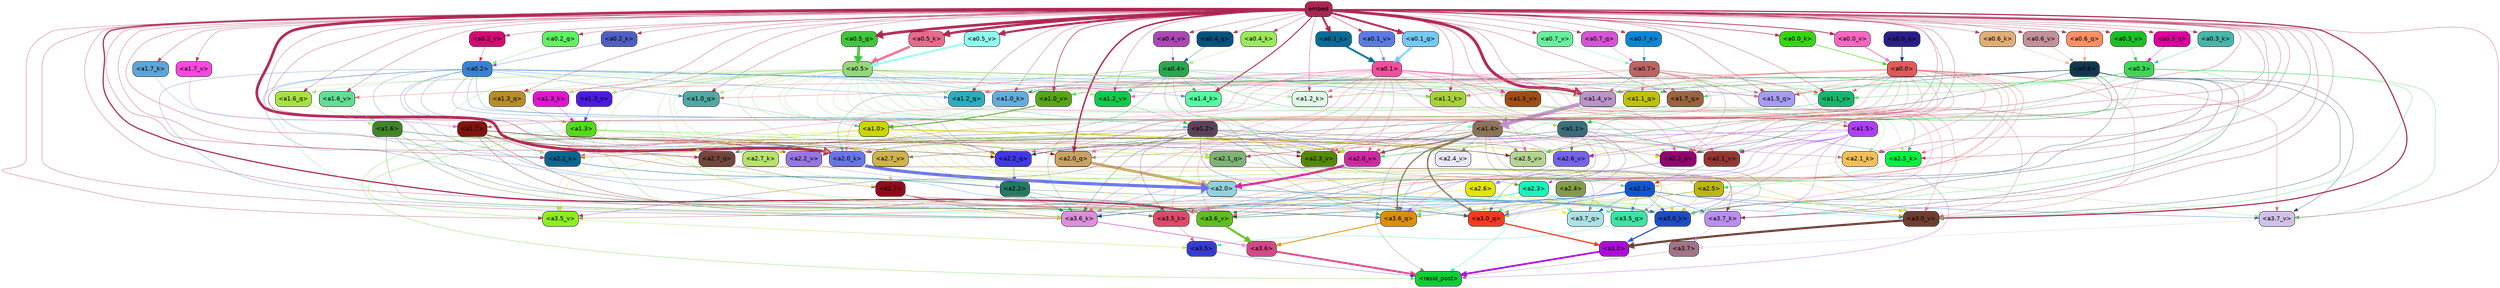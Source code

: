 strict digraph "" {
	graph [bgcolor=transparent,
		layout=dot,
		overlap=false,
		splines=true
	];
	"<a3.7>"	[color=black,
		fillcolor="#a07387",
		fontname=Helvetica,
		shape=box,
		style="filled, rounded"];
	"<resid_post>"	[color=black,
		fillcolor="#0ece37",
		fontname=Helvetica,
		shape=box,
		style="filled, rounded"];
	"<a3.7>" -> "<resid_post>"	[color="#a07387",
		penwidth=0.6239100098609924];
	"<a3.6>"	[color=black,
		fillcolor="#d64785",
		fontname=Helvetica,
		shape=box,
		style="filled, rounded"];
	"<a3.6>" -> "<resid_post>"	[color="#d64785",
		penwidth=4.569062113761902];
	"<a3.5>"	[color=black,
		fillcolor="#363ad3",
		fontname=Helvetica,
		shape=box,
		style="filled, rounded"];
	"<a3.5>" -> "<resid_post>"	[color="#363ad3",
		penwidth=0.6];
	"<a3.0>"	[color=black,
		fillcolor="#ae0bd9",
		fontname=Helvetica,
		shape=box,
		style="filled, rounded"];
	"<a3.0>" -> "<resid_post>"	[color="#ae0bd9",
		penwidth=4.283544182777405];
	"<a2.3>"	[color=black,
		fillcolor="#18f2bd",
		fontname=Helvetica,
		shape=box,
		style="filled, rounded"];
	"<a2.3>" -> "<resid_post>"	[color="#18f2bd",
		penwidth=0.6];
	"<a3.7_q>"	[color=black,
		fillcolor="#abe0e6",
		fontname=Helvetica,
		shape=box,
		style="filled, rounded"];
	"<a2.3>" -> "<a3.7_q>"	[color="#18f2bd",
		penwidth=0.6];
	"<a3.6_q>"	[color=black,
		fillcolor="#db8e09",
		fontname=Helvetica,
		shape=box,
		style="filled, rounded"];
	"<a2.3>" -> "<a3.6_q>"	[color="#18f2bd",
		penwidth=0.6];
	"<a3.5_q>"	[color=black,
		fillcolor="#3de3a4",
		fontname=Helvetica,
		shape=box,
		style="filled, rounded"];
	"<a2.3>" -> "<a3.5_q>"	[color="#18f2bd",
		penwidth=0.6];
	"<a3.0_q>"	[color=black,
		fillcolor="#f13b1f",
		fontname=Helvetica,
		shape=box,
		style="filled, rounded"];
	"<a2.3>" -> "<a3.0_q>"	[color="#18f2bd",
		penwidth=0.6];
	"<a3.0_k>"	[color=black,
		fillcolor="#1c4bc2",
		fontname=Helvetica,
		shape=box,
		style="filled, rounded"];
	"<a2.3>" -> "<a3.0_k>"	[color="#18f2bd",
		penwidth=0.6];
	"<a3.6_v>"	[color=black,
		fillcolor="#5ebe1f",
		fontname=Helvetica,
		shape=box,
		style="filled, rounded"];
	"<a2.3>" -> "<a3.6_v>"	[color="#18f2bd",
		penwidth=0.6];
	"<a3.5_v>"	[color=black,
		fillcolor="#8eed21",
		fontname=Helvetica,
		shape=box,
		style="filled, rounded"];
	"<a2.3>" -> "<a3.5_v>"	[color="#18f2bd",
		penwidth=0.6];
	"<a3.0_v>"	[color=black,
		fillcolor="#6e3d31",
		fontname=Helvetica,
		shape=box,
		style="filled, rounded"];
	"<a2.3>" -> "<a3.0_v>"	[color="#18f2bd",
		penwidth=0.6];
	"<a1.5>"	[color=black,
		fillcolor="#ad3ef6",
		fontname=Helvetica,
		shape=box,
		style="filled, rounded"];
	"<a1.5>" -> "<resid_post>"	[color="#ad3ef6",
		penwidth=0.6];
	"<a1.5>" -> "<a3.6_q>"	[color="#ad3ef6",
		penwidth=0.6];
	"<a1.5>" -> "<a3.5_q>"	[color="#ad3ef6",
		penwidth=0.6];
	"<a1.5>" -> "<a3.0_q>"	[color="#ad3ef6",
		penwidth=0.6];
	"<a3.6_k>"	[color=black,
		fillcolor="#dc8eda",
		fontname=Helvetica,
		shape=box,
		style="filled, rounded"];
	"<a1.5>" -> "<a3.6_k>"	[color="#ad3ef6",
		penwidth=0.6];
	"<a1.5>" -> "<a3.0_k>"	[color="#ad3ef6",
		penwidth=0.6];
	"<a2.2_q>"	[color=black,
		fillcolor="#4037e6",
		fontname=Helvetica,
		shape=box,
		style="filled, rounded"];
	"<a1.5>" -> "<a2.2_q>"	[color="#ad3ef6",
		penwidth=0.6];
	"<a2.7_v>"	[color=black,
		fillcolor="#ceb24b",
		fontname=Helvetica,
		shape=box,
		style="filled, rounded"];
	"<a1.5>" -> "<a2.7_v>"	[color="#ad3ef6",
		penwidth=0.6];
	"<a2.6_v>"	[color=black,
		fillcolor="#7362eb",
		fontname=Helvetica,
		shape=box,
		style="filled, rounded"];
	"<a1.5>" -> "<a2.6_v>"	[color="#ad3ef6",
		penwidth=0.6];
	"<a2.1_v>"	[color=black,
		fillcolor="#933533",
		fontname=Helvetica,
		shape=box,
		style="filled, rounded"];
	"<a1.5>" -> "<a2.1_v>"	[color="#ad3ef6",
		penwidth=0.6];
	"<a1.4>"	[color=black,
		fillcolor="#8a7355",
		fontname=Helvetica,
		shape=box,
		style="filled, rounded"];
	"<a1.4>" -> "<resid_post>"	[color="#8a7355",
		penwidth=0.6];
	"<a1.4>" -> "<a3.7_q>"	[color="#8a7355",
		penwidth=0.6];
	"<a1.4>" -> "<a3.6_q>"	[color="#8a7355",
		penwidth=2.7536282539367676];
	"<a1.4>" -> "<a3.5_q>"	[color="#8a7355",
		penwidth=0.6];
	"<a1.4>" -> "<a3.0_q>"	[color="#8a7355",
		penwidth=3.3369133472442627];
	"<a2.3_q>"	[color=black,
		fillcolor="#910370",
		fontname=Helvetica,
		shape=box,
		style="filled, rounded"];
	"<a1.4>" -> "<a2.3_q>"	[color="#8a7355",
		penwidth=0.6];
	"<a1.4>" -> "<a2.2_q>"	[color="#8a7355",
		penwidth=0.6];
	"<a2.1_q>"	[color=black,
		fillcolor="#7fb277",
		fontname=Helvetica,
		shape=box,
		style="filled, rounded"];
	"<a1.4>" -> "<a2.1_q>"	[color="#8a7355",
		penwidth=0.6];
	"<a2.0_q>"	[color=black,
		fillcolor="#c8a163",
		fontname=Helvetica,
		shape=box,
		style="filled, rounded"];
	"<a1.4>" -> "<a2.0_q>"	[color="#8a7355",
		penwidth=0.6];
	"<a2.1_k>"	[color=black,
		fillcolor="#f1bf59",
		fontname=Helvetica,
		shape=box,
		style="filled, rounded"];
	"<a1.4>" -> "<a2.1_k>"	[color="#8a7355",
		penwidth=0.6];
	"<a1.4>" -> "<a2.7_v>"	[color="#8a7355",
		penwidth=0.6];
	"<a1.4>" -> "<a2.6_v>"	[color="#8a7355",
		penwidth=0.6];
	"<a2.5_v>"	[color=black,
		fillcolor="#b5d395",
		fontname=Helvetica,
		shape=box,
		style="filled, rounded"];
	"<a1.4>" -> "<a2.5_v>"	[color="#8a7355",
		penwidth=0.6];
	"<a2.4_v>"	[color=black,
		fillcolor="#eae7fb",
		fontname=Helvetica,
		shape=box,
		style="filled, rounded"];
	"<a1.4>" -> "<a2.4_v>"	[color="#8a7355",
		penwidth=0.6];
	"<a1.4>" -> "<a2.1_v>"	[color="#8a7355",
		penwidth=0.6];
	"<a2.0_v>"	[color=black,
		fillcolor="#ce28a1",
		fontname=Helvetica,
		shape=box,
		style="filled, rounded"];
	"<a1.4>" -> "<a2.0_v>"	[color="#8a7355",
		penwidth=2.2818827629089355];
	"<a1.3>"	[color=black,
		fillcolor="#55da1b",
		fontname=Helvetica,
		shape=box,
		style="filled, rounded"];
	"<a1.3>" -> "<resid_post>"	[color="#55da1b",
		penwidth=0.6];
	"<a1.3>" -> "<a3.6_v>"	[color="#55da1b",
		penwidth=0.6];
	"<a1.3>" -> "<a3.5_v>"	[color="#55da1b",
		penwidth=0.6];
	"<a1.3>" -> "<a3.0_v>"	[color="#55da1b",
		penwidth=0.6];
	"<a1.3>" -> "<a2.2_q>"	[color="#55da1b",
		penwidth=0.6];
	"<a1.3>" -> "<a2.1_q>"	[color="#55da1b",
		penwidth=0.6];
	"<a2.2_k>"	[color=black,
		fillcolor="#07678c",
		fontname=Helvetica,
		shape=box,
		style="filled, rounded"];
	"<a1.3>" -> "<a2.2_k>"	[color="#55da1b",
		penwidth=0.6];
	"<a1.3>" -> "<a2.5_v>"	[color="#55da1b",
		penwidth=0.6];
	"<a3.7_q>" -> "<a3.7>"	[color="#abe0e6",
		penwidth=0.6];
	"<a3.6_q>" -> "<a3.6>"	[color="#db8e09",
		penwidth=2.0344843566417694];
	"<a3.5_q>" -> "<a3.5>"	[color="#3de3a4",
		penwidth=0.6];
	"<a3.0_q>" -> "<a3.0>"	[color="#f13b1f",
		penwidth=2.863015294075012];
	"<a3.7_k>"	[color=black,
		fillcolor="#b98eee",
		fontname=Helvetica,
		shape=box,
		style="filled, rounded"];
	"<a3.7_k>" -> "<a3.7>"	[color="#b98eee",
		penwidth=0.6];
	"<a3.6_k>" -> "<a3.6>"	[color="#dc8eda",
		penwidth=2.1770318150520325];
	"<a3.5_k>"	[color=black,
		fillcolor="#dc4968",
		fontname=Helvetica,
		shape=box,
		style="filled, rounded"];
	"<a3.5_k>" -> "<a3.5>"	[color="#dc4968",
		penwidth=0.6];
	"<a3.0_k>" -> "<a3.0>"	[color="#1c4bc2",
		penwidth=2.6323853135108948];
	"<a3.7_v>"	[color=black,
		fillcolor="#d0c2e6",
		fontname=Helvetica,
		shape=box,
		style="filled, rounded"];
	"<a3.7_v>" -> "<a3.7>"	[color="#d0c2e6",
		penwidth=0.6];
	"<a3.6_v>" -> "<a3.6>"	[color="#5ebe1f",
		penwidth=4.972373723983765];
	"<a3.5_v>" -> "<a3.5>"	[color="#8eed21",
		penwidth=0.6];
	"<a3.0_v>" -> "<a3.0>"	[color="#6e3d31",
		penwidth=5.1638524532318115];
	"<a2.6>"	[color=black,
		fillcolor="#e2e506",
		fontname=Helvetica,
		shape=box,
		style="filled, rounded"];
	"<a2.6>" -> "<a3.7_q>"	[color="#e2e506",
		penwidth=0.6];
	"<a2.6>" -> "<a3.6_q>"	[color="#e2e506",
		penwidth=0.6];
	"<a2.6>" -> "<a3.0_q>"	[color="#e2e506",
		penwidth=0.6];
	"<a2.6>" -> "<a3.7_k>"	[color="#e2e506",
		penwidth=0.6];
	"<a2.6>" -> "<a3.6_k>"	[color="#e2e506",
		penwidth=0.6];
	"<a2.6>" -> "<a3.5_k>"	[color="#e2e506",
		penwidth=0.6];
	"<a2.6>" -> "<a3.0_k>"	[color="#e2e506",
		penwidth=0.6];
	"<a2.1>"	[color=black,
		fillcolor="#0d56d1",
		fontname=Helvetica,
		shape=box,
		style="filled, rounded"];
	"<a2.1>" -> "<a3.7_q>"	[color="#0d56d1",
		penwidth=0.6];
	"<a2.1>" -> "<a3.6_q>"	[color="#0d56d1",
		penwidth=0.6];
	"<a2.1>" -> "<a3.5_q>"	[color="#0d56d1",
		penwidth=0.6];
	"<a2.1>" -> "<a3.0_q>"	[color="#0d56d1",
		penwidth=0.6];
	"<a2.1>" -> "<a3.7_k>"	[color="#0d56d1",
		penwidth=0.6];
	"<a2.1>" -> "<a3.6_k>"	[color="#0d56d1",
		penwidth=0.6];
	"<a2.1>" -> "<a3.5_k>"	[color="#0d56d1",
		penwidth=0.6];
	"<a2.1>" -> "<a3.0_k>"	[color="#0d56d1",
		penwidth=0.6];
	"<a2.1>" -> "<a3.7_v>"	[color="#0d56d1",
		penwidth=0.6];
	"<a2.1>" -> "<a3.6_v>"	[color="#0d56d1",
		penwidth=0.6];
	"<a2.1>" -> "<a3.0_v>"	[color="#0d56d1",
		penwidth=0.6];
	"<a2.7>"	[color=black,
		fillcolor="#900a19",
		fontname=Helvetica,
		shape=box,
		style="filled, rounded"];
	"<a2.7>" -> "<a3.6_q>"	[color="#900a19",
		penwidth=0.6];
	"<a2.7>" -> "<a3.0_q>"	[color="#900a19",
		penwidth=0.6];
	"<a2.7>" -> "<a3.6_k>"	[color="#900a19",
		penwidth=0.6];
	"<a2.7>" -> "<a3.0_k>"	[color="#900a19",
		penwidth=0.6];
	"<a2.7>" -> "<a3.6_v>"	[color="#900a19",
		penwidth=0.6];
	"<a2.5>"	[color=black,
		fillcolor="#bbb60f",
		fontname=Helvetica,
		shape=box,
		style="filled, rounded"];
	"<a2.5>" -> "<a3.6_q>"	[color="#bbb60f",
		penwidth=0.6];
	"<a2.5>" -> "<a3.0_q>"	[color="#bbb60f",
		penwidth=0.6];
	"<a2.5>" -> "<a3.0_k>"	[color="#bbb60f",
		penwidth=0.6];
	"<a2.5>" -> "<a3.6_v>"	[color="#bbb60f",
		penwidth=0.6];
	"<a2.5>" -> "<a3.0_v>"	[color="#bbb60f",
		penwidth=0.6];
	"<a2.0>"	[color=black,
		fillcolor="#93d0dc",
		fontname=Helvetica,
		shape=box,
		style="filled, rounded"];
	"<a2.0>" -> "<a3.6_q>"	[color="#93d0dc",
		penwidth=0.6];
	"<a2.0>" -> "<a3.0_q>"	[color="#93d0dc",
		penwidth=0.6];
	"<a2.0>" -> "<a3.7_k>"	[color="#93d0dc",
		penwidth=0.6];
	"<a2.0>" -> "<a3.6_k>"	[color="#93d0dc",
		penwidth=1.7047871947288513];
	"<a2.0>" -> "<a3.5_k>"	[color="#93d0dc",
		penwidth=0.6];
	"<a2.0>" -> "<a3.0_k>"	[color="#93d0dc",
		penwidth=2.239806979894638];
	"<a1.1>"	[color=black,
		fillcolor="#3a6d79",
		fontname=Helvetica,
		shape=box,
		style="filled, rounded"];
	"<a1.1>" -> "<a3.6_q>"	[color="#3a6d79",
		penwidth=0.6];
	"<a1.1>" -> "<a3.0_q>"	[color="#3a6d79",
		penwidth=0.6];
	"<a1.1>" -> "<a3.0_k>"	[color="#3a6d79",
		penwidth=0.6];
	"<a1.1>" -> "<a3.6_v>"	[color="#3a6d79",
		penwidth=0.6];
	"<a2.7_q>"	[color=black,
		fillcolor="#71463a",
		fontname=Helvetica,
		shape=box,
		style="filled, rounded"];
	"<a1.1>" -> "<a2.7_q>"	[color="#3a6d79",
		penwidth=0.6];
	"<a2.5_k>"	[color=black,
		fillcolor="#02f242",
		fontname=Helvetica,
		shape=box,
		style="filled, rounded"];
	"<a1.1>" -> "<a2.5_k>"	[color="#3a6d79",
		penwidth=0.6];
	"<a2.0_k>"	[color=black,
		fillcolor="#6874e8",
		fontname=Helvetica,
		shape=box,
		style="filled, rounded"];
	"<a1.1>" -> "<a2.0_k>"	[color="#3a6d79",
		penwidth=0.6];
	"<a1.1>" -> "<a2.6_v>"	[color="#3a6d79",
		penwidth=0.6];
	"<a2.2_v>"	[color=black,
		fillcolor="#9576e2",
		fontname=Helvetica,
		shape=box,
		style="filled, rounded"];
	"<a1.1>" -> "<a2.2_v>"	[color="#3a6d79",
		penwidth=0.6];
	"<a1.1>" -> "<a2.1_v>"	[color="#3a6d79",
		penwidth=0.6];
	"<a1.1>" -> "<a2.0_v>"	[color="#3a6d79",
		penwidth=0.6];
	"<a0.4>"	[color=black,
		fillcolor="#28a84e",
		fontname=Helvetica,
		shape=box,
		style="filled, rounded"];
	"<a0.4>" -> "<a3.6_q>"	[color="#28a84e",
		penwidth=0.6];
	"<a0.4>" -> "<a3.0_q>"	[color="#28a84e",
		penwidth=0.6];
	"<a0.4>" -> "<a3.6_k>"	[color="#28a84e",
		penwidth=0.6];
	"<a0.4>" -> "<a2.5_k>"	[color="#28a84e",
		penwidth=0.6];
	"<a0.4>" -> "<a2.0_k>"	[color="#28a84e",
		penwidth=0.6];
	"<a1.4_k>"	[color=black,
		fillcolor="#56f8a1",
		fontname=Helvetica,
		shape=box,
		style="filled, rounded"];
	"<a0.4>" -> "<a1.4_k>"	[color="#28a84e",
		penwidth=0.6];
	"<a1.1_k>"	[color=black,
		fillcolor="#a7d138",
		fontname=Helvetica,
		shape=box,
		style="filled, rounded"];
	"<a0.4>" -> "<a1.1_k>"	[color="#28a84e",
		penwidth=0.6];
	"<a1.0_k>"	[color=black,
		fillcolor="#66abda",
		fontname=Helvetica,
		shape=box,
		style="filled, rounded"];
	"<a0.4>" -> "<a1.0_k>"	[color="#28a84e",
		penwidth=0.6];
	"<a1.4_v>"	[color=black,
		fillcolor="#bb92ca",
		fontname=Helvetica,
		shape=box,
		style="filled, rounded"];
	"<a0.4>" -> "<a1.4_v>"	[color="#28a84e",
		penwidth=0.6];
	"<a1.2_v>"	[color=black,
		fillcolor="#0eca4c",
		fontname=Helvetica,
		shape=box,
		style="filled, rounded"];
	"<a0.4>" -> "<a1.2_v>"	[color="#28a84e",
		penwidth=0.6];
	"<a0.2>"	[color=black,
		fillcolor="#3a80d3",
		fontname=Helvetica,
		shape=box,
		style="filled, rounded"];
	"<a0.2>" -> "<a3.6_q>"	[color="#3a80d3",
		penwidth=0.6];
	"<a0.2>" -> "<a3.0_q>"	[color="#3a80d3",
		penwidth=0.6];
	"<a0.2>" -> "<a3.6_k>"	[color="#3a80d3",
		penwidth=0.6];
	"<a0.2>" -> "<a3.0_k>"	[color="#3a80d3",
		penwidth=0.6];
	"<a0.2>" -> "<a2.2_q>"	[color="#3a80d3",
		penwidth=0.6];
	"<a0.2>" -> "<a2.2_k>"	[color="#3a80d3",
		penwidth=0.6];
	"<a0.2>" -> "<a2.0_k>"	[color="#3a80d3",
		penwidth=0.6];
	"<a0.2>" -> "<a2.7_v>"	[color="#3a80d3",
		penwidth=0.6];
	"<a0.2>" -> "<a2.1_v>"	[color="#3a80d3",
		penwidth=0.6];
	"<a0.2>" -> "<a2.0_v>"	[color="#3a80d3",
		penwidth=0.6];
	"<a1.5_q>"	[color=black,
		fillcolor="#a79cf2",
		fontname=Helvetica,
		shape=box,
		style="filled, rounded"];
	"<a0.2>" -> "<a1.5_q>"	[color="#3a80d3",
		penwidth=0.6];
	"<a1.2_q>"	[color=black,
		fillcolor="#2bacbf",
		fontname=Helvetica,
		shape=box,
		style="filled, rounded"];
	"<a0.2>" -> "<a1.2_q>"	[color="#3a80d3",
		penwidth=0.6];
	"<a1.0_q>"	[color=black,
		fillcolor="#4fa8a3",
		fontname=Helvetica,
		shape=box,
		style="filled, rounded"];
	"<a0.2>" -> "<a1.0_q>"	[color="#3a80d3",
		penwidth=0.6];
	"<a0.2>" -> "<a1.4_k>"	[color="#3a80d3",
		penwidth=0.6];
	"<a0.2>" -> "<a1.0_k>"	[color="#3a80d3",
		penwidth=0.6];
	"<a0.2>" -> "<a1.4_v>"	[color="#3a80d3",
		penwidth=0.6];
	"<a2.4>"	[color=black,
		fillcolor="#849b49",
		fontname=Helvetica,
		shape=box,
		style="filled, rounded"];
	"<a2.4>" -> "<a3.5_q>"	[color="#849b49",
		penwidth=0.6];
	"<a2.4>" -> "<a3.0_q>"	[color="#849b49",
		penwidth=0.6];
	"<a1.2>"	[color=black,
		fillcolor="#584357",
		fontname=Helvetica,
		shape=box,
		style="filled, rounded"];
	"<a1.2>" -> "<a3.0_q>"	[color="#584357",
		penwidth=0.6];
	"<a1.2>" -> "<a3.6_k>"	[color="#584357",
		penwidth=0.6];
	"<a1.2>" -> "<a3.5_k>"	[color="#584357",
		penwidth=0.6];
	"<a1.2>" -> "<a3.0_k>"	[color="#584357",
		penwidth=0.6];
	"<a1.2>" -> "<a3.5_v>"	[color="#584357",
		penwidth=0.6];
	"<a1.2>" -> "<a2.7_q>"	[color="#584357",
		penwidth=0.6];
	"<a1.2>" -> "<a2.2_q>"	[color="#584357",
		penwidth=0.6];
	"<a1.2>" -> "<a2.2_k>"	[color="#584357",
		penwidth=0.6];
	"<a1.2>" -> "<a2.6_v>"	[color="#584357",
		penwidth=0.6];
	"<a1.2>" -> "<a2.5_v>"	[color="#584357",
		penwidth=0.6];
	"<a2.3_v>"	[color=black,
		fillcolor="#538900",
		fontname=Helvetica,
		shape=box,
		style="filled, rounded"];
	"<a1.2>" -> "<a2.3_v>"	[color="#584357",
		penwidth=0.6];
	"<a1.2>" -> "<a2.0_v>"	[color="#584357",
		penwidth=0.6];
	"<a1.7>"	[color=black,
		fillcolor="#80130c",
		fontname=Helvetica,
		shape=box,
		style="filled, rounded"];
	"<a1.7>" -> "<a3.7_k>"	[color="#80130c",
		penwidth=0.6];
	"<a1.7>" -> "<a3.5_k>"	[color="#80130c",
		penwidth=0.6];
	"<a1.7>" -> "<a3.6_v>"	[color="#80130c",
		penwidth=0.6];
	"<a1.7>" -> "<a2.7_q>"	[color="#80130c",
		penwidth=0.6];
	"<a1.7>" -> "<a2.2_q>"	[color="#80130c",
		penwidth=0.6];
	"<a1.7>" -> "<a2.0_q>"	[color="#80130c",
		penwidth=0.6];
	"<a1.7>" -> "<a2.2_k>"	[color="#80130c",
		penwidth=0.6];
	"<a1.7>" -> "<a2.0_k>"	[color="#80130c",
		penwidth=0.6];
	"<a1.7>" -> "<a2.5_v>"	[color="#80130c",
		penwidth=0.6];
	"<a1.7>" -> "<a2.3_v>"	[color="#80130c",
		penwidth=0.6];
	"<a1.7>" -> "<a2.2_v>"	[color="#80130c",
		penwidth=0.6];
	"<a0.7>"	[color=black,
		fillcolor="#bc6464",
		fontname=Helvetica,
		shape=box,
		style="filled, rounded"];
	"<a0.7>" -> "<a3.7_k>"	[color="#bc6464",
		penwidth=0.6];
	"<a0.7>" -> "<a3.0_v>"	[color="#bc6464",
		penwidth=0.6];
	"<a0.7>" -> "<a2.3_q>"	[color="#bc6464",
		penwidth=0.6];
	"<a0.7>" -> "<a2.2_q>"	[color="#bc6464",
		penwidth=0.6];
	"<a1.7_q>"	[color=black,
		fillcolor="#9a623d",
		fontname=Helvetica,
		shape=box,
		style="filled, rounded"];
	"<a0.7>" -> "<a1.7_q>"	[color="#bc6464",
		penwidth=0.6];
	"<a0.7>" -> "<a1.5_q>"	[color="#bc6464",
		penwidth=0.6];
	"<a1.1_q>"	[color=black,
		fillcolor="#bfc106",
		fontname=Helvetica,
		shape=box,
		style="filled, rounded"];
	"<a0.7>" -> "<a1.1_q>"	[color="#bc6464",
		penwidth=0.6];
	"<a1.2_k>"	[color=black,
		fillcolor="#dff8e7",
		fontname=Helvetica,
		shape=box,
		style="filled, rounded"];
	"<a0.7>" -> "<a1.2_k>"	[color="#bc6464",
		penwidth=0.6];
	"<a0.7>" -> "<a1.0_k>"	[color="#bc6464",
		penwidth=0.6];
	"<a0.7>" -> "<a1.4_v>"	[color="#bc6464",
		penwidth=0.6];
	"<a1.1_v>"	[color=black,
		fillcolor="#15b66b",
		fontname=Helvetica,
		shape=box,
		style="filled, rounded"];
	"<a0.7>" -> "<a1.1_v>"	[color="#bc6464",
		penwidth=0.6];
	"<a0.6>"	[color=black,
		fillcolor="#0f384f",
		fontname=Helvetica,
		shape=box,
		style="filled, rounded"];
	"<a0.6>" -> "<a3.7_k>"	[color="#0f384f",
		penwidth=0.6];
	"<a0.6>" -> "<a3.6_k>"	[color="#0f384f",
		penwidth=0.6];
	"<a0.6>" -> "<a3.0_k>"	[color="#0f384f",
		penwidth=0.6];
	"<a0.6>" -> "<a3.7_v>"	[color="#0f384f",
		penwidth=0.6];
	"<a0.6>" -> "<a3.6_v>"	[color="#0f384f",
		penwidth=0.6];
	"<a0.6>" -> "<a3.0_v>"	[color="#0f384f",
		penwidth=0.6];
	"<a0.6>" -> "<a2.3_q>"	[color="#0f384f",
		penwidth=0.6];
	"<a0.6>" -> "<a2.2_q>"	[color="#0f384f",
		penwidth=0.6];
	"<a0.6>" -> "<a1.5_q>"	[color="#0f384f",
		penwidth=0.6];
	"<a0.6>" -> "<a1.2_q>"	[color="#0f384f",
		penwidth=0.6];
	"<a0.6>" -> "<a1.0_k>"	[color="#0f384f",
		penwidth=0.6];
	"<a0.6>" -> "<a1.4_v>"	[color="#0f384f",
		penwidth=0.6];
	embed	[color=black,
		fillcolor="#ab2553",
		fontname=Helvetica,
		shape=box,
		style="filled, rounded"];
	embed -> "<a3.7_k>"	[color="#ab2553",
		penwidth=0.6];
	embed -> "<a3.6_k>"	[color="#ab2553",
		penwidth=0.6];
	embed -> "<a3.5_k>"	[color="#ab2553",
		penwidth=0.6];
	embed -> "<a3.0_k>"	[color="#ab2553",
		penwidth=0.6];
	embed -> "<a3.7_v>"	[color="#ab2553",
		penwidth=0.6];
	embed -> "<a3.6_v>"	[color="#ab2553",
		penwidth=2.7369276881217957];
	embed -> "<a3.5_v>"	[color="#ab2553",
		penwidth=0.6];
	embed -> "<a3.0_v>"	[color="#ab2553",
		penwidth=2.5778204202651978];
	embed -> "<a2.7_q>"	[color="#ab2553",
		penwidth=0.6];
	embed -> "<a2.3_q>"	[color="#ab2553",
		penwidth=0.6];
	embed -> "<a2.2_q>"	[color="#ab2553",
		penwidth=0.6];
	embed -> "<a2.1_q>"	[color="#ab2553",
		penwidth=0.6];
	embed -> "<a2.0_q>"	[color="#ab2553",
		penwidth=3.459219217300415];
	embed -> "<a2.5_k>"	[color="#ab2553",
		penwidth=0.6];
	embed -> "<a2.2_k>"	[color="#ab2553",
		penwidth=0.6363201141357422];
	embed -> "<a2.1_k>"	[color="#ab2553",
		penwidth=0.6];
	embed -> "<a2.0_k>"	[color="#ab2553",
		penwidth=6.407642982900143];
	embed -> "<a2.7_v>"	[color="#ab2553",
		penwidth=0.6];
	embed -> "<a2.6_v>"	[color="#ab2553",
		penwidth=0.6];
	embed -> "<a2.5_v>"	[color="#ab2553",
		penwidth=0.6];
	embed -> "<a2.3_v>"	[color="#ab2553",
		penwidth=0.6];
	embed -> "<a2.2_v>"	[color="#ab2553",
		penwidth=0.6175012588500977];
	embed -> "<a2.1_v>"	[color="#ab2553",
		penwidth=0.6];
	embed -> "<a2.0_v>"	[color="#ab2553",
		penwidth=0.6];
	embed -> "<a1.7_q>"	[color="#ab2553",
		penwidth=0.6];
	"<a1.6_q>"	[color=black,
		fillcolor="#a7e141",
		fontname=Helvetica,
		shape=box,
		style="filled, rounded"];
	embed -> "<a1.6_q>"	[color="#ab2553",
		penwidth=0.6];
	embed -> "<a1.5_q>"	[color="#ab2553",
		penwidth=0.6186923980712891];
	"<a1.3_q>"	[color=black,
		fillcolor="#b68d27",
		fontname=Helvetica,
		shape=box,
		style="filled, rounded"];
	embed -> "<a1.3_q>"	[color="#ab2553",
		penwidth=0.6];
	embed -> "<a1.2_q>"	[color="#ab2553",
		penwidth=0.6];
	embed -> "<a1.1_q>"	[color="#ab2553",
		penwidth=0.6];
	embed -> "<a1.0_q>"	[color="#ab2553",
		penwidth=0.6];
	"<a1.7_k>"	[color=black,
		fillcolor="#5da4d8",
		fontname=Helvetica,
		shape=box,
		style="filled, rounded"];
	embed -> "<a1.7_k>"	[color="#ab2553",
		penwidth=0.6];
	embed -> "<a1.4_k>"	[color="#ab2553",
		penwidth=2.1454997062683105];
	"<a1.3_k>"	[color=black,
		fillcolor="#df16cf",
		fontname=Helvetica,
		shape=box,
		style="filled, rounded"];
	embed -> "<a1.3_k>"	[color="#ab2553",
		penwidth=0.6];
	embed -> "<a1.2_k>"	[color="#ab2553",
		penwidth=0.6];
	embed -> "<a1.1_k>"	[color="#ab2553",
		penwidth=0.6];
	embed -> "<a1.0_k>"	[color="#ab2553",
		penwidth=0.6];
	"<a1.7_v>"	[color=black,
		fillcolor="#f748dc",
		fontname=Helvetica,
		shape=box,
		style="filled, rounded"];
	embed -> "<a1.7_v>"	[color="#ab2553",
		penwidth=0.6];
	"<a1.6_v>"	[color=black,
		fillcolor="#62dd94",
		fontname=Helvetica,
		shape=box,
		style="filled, rounded"];
	embed -> "<a1.6_v>"	[color="#ab2553",
		penwidth=0.6];
	"<a1.5_v>"	[color=black,
		fillcolor="#a14c15",
		fontname=Helvetica,
		shape=box,
		style="filled, rounded"];
	embed -> "<a1.5_v>"	[color="#ab2553",
		penwidth=0.6];
	embed -> "<a1.4_v>"	[color="#ab2553",
		penwidth=6.860090345144272];
	"<a1.3_v>"	[color=black,
		fillcolor="#491bdf",
		fontname=Helvetica,
		shape=box,
		style="filled, rounded"];
	embed -> "<a1.3_v>"	[color="#ab2553",
		penwidth=0.6];
	embed -> "<a1.2_v>"	[color="#ab2553",
		penwidth=0.6];
	embed -> "<a1.1_v>"	[color="#ab2553",
		penwidth=0.6];
	"<a1.0_v>"	[color=black,
		fillcolor="#56a613",
		fontname=Helvetica,
		shape=box,
		style="filled, rounded"];
	embed -> "<a1.0_v>"	[color="#ab2553",
		penwidth=1.2940821647644043];
	"<a0.7_q>"	[color=black,
		fillcolor="#d354d2",
		fontname=Helvetica,
		shape=box,
		style="filled, rounded"];
	embed -> "<a0.7_q>"	[color="#ab2553",
		penwidth=0.6];
	"<a0.6_q>"	[color=black,
		fillcolor="#fe8f64",
		fontname=Helvetica,
		shape=box,
		style="filled, rounded"];
	embed -> "<a0.6_q>"	[color="#ab2553",
		penwidth=0.6];
	"<a0.5_q>"	[color=black,
		fillcolor="#3fc53a",
		fontname=Helvetica,
		shape=box,
		style="filled, rounded"];
	embed -> "<a0.5_q>"	[color="#ab2553",
		penwidth=6.432046175003052];
	"<a0.4_q>"	[color=black,
		fillcolor="#07517e",
		fontname=Helvetica,
		shape=box,
		style="filled, rounded"];
	embed -> "<a0.4_q>"	[color="#ab2553",
		penwidth=0.6];
	"<a0.3_q>"	[color=black,
		fillcolor="#dd009d",
		fontname=Helvetica,
		shape=box,
		style="filled, rounded"];
	embed -> "<a0.3_q>"	[color="#ab2553",
		penwidth=0.6];
	"<a0.2_q>"	[color=black,
		fillcolor="#60f064",
		fontname=Helvetica,
		shape=box,
		style="filled, rounded"];
	embed -> "<a0.2_q>"	[color="#ab2553",
		penwidth=0.6481237411499023];
	"<a0.1_q>"	[color=black,
		fillcolor="#74c8f2",
		fontname=Helvetica,
		shape=box,
		style="filled, rounded"];
	embed -> "<a0.1_q>"	[color="#ab2553",
		penwidth=4.480555534362793];
	"<a0.7_k>"	[color=black,
		fillcolor="#0885d5",
		fontname=Helvetica,
		shape=box,
		style="filled, rounded"];
	embed -> "<a0.7_k>"	[color="#ab2553",
		penwidth=0.6];
	"<a0.6_k>"	[color=black,
		fillcolor="#e1ac76",
		fontname=Helvetica,
		shape=box,
		style="filled, rounded"];
	embed -> "<a0.6_k>"	[color="#ab2553",
		penwidth=0.6];
	"<a0.5_k>"	[color=black,
		fillcolor="#e66a8a",
		fontname=Helvetica,
		shape=box,
		style="filled, rounded"];
	embed -> "<a0.5_k>"	[color="#ab2553",
		penwidth=5.6277079582214355];
	"<a0.4_k>"	[color=black,
		fillcolor="#9be95a",
		fontname=Helvetica,
		shape=box,
		style="filled, rounded"];
	embed -> "<a0.4_k>"	[color="#ab2553",
		penwidth=0.6];
	"<a0.3_k>"	[color=black,
		fillcolor="#45b5a9",
		fontname=Helvetica,
		shape=box,
		style="filled, rounded"];
	embed -> "<a0.3_k>"	[color="#ab2553",
		penwidth=0.6];
	"<a0.2_k>"	[color=black,
		fillcolor="#4e5ec2",
		fontname=Helvetica,
		shape=box,
		style="filled, rounded"];
	embed -> "<a0.2_k>"	[color="#ab2553",
		penwidth=0.6036472320556641];
	"<a0.1_k>"	[color=black,
		fillcolor="#066b97",
		fontname=Helvetica,
		shape=box,
		style="filled, rounded"];
	embed -> "<a0.1_k>"	[color="#ab2553",
		penwidth=4.451653957366943];
	"<a0.0_k>"	[color=black,
		fillcolor="#36d510",
		fontname=Helvetica,
		shape=box,
		style="filled, rounded"];
	embed -> "<a0.0_k>"	[color="#ab2553",
		penwidth=1.1249923706054688];
	"<a0.7_v>"	[color=black,
		fillcolor="#68ee9e",
		fontname=Helvetica,
		shape=box,
		style="filled, rounded"];
	embed -> "<a0.7_v>"	[color="#ab2553",
		penwidth=0.6];
	"<a0.6_v>"	[color=black,
		fillcolor="#c39099",
		fontname=Helvetica,
		shape=box,
		style="filled, rounded"];
	embed -> "<a0.6_v>"	[color="#ab2553",
		penwidth=0.6];
	"<a0.5_v>"	[color=black,
		fillcolor="#90fbee",
		fontname=Helvetica,
		shape=box,
		style="filled, rounded"];
	embed -> "<a0.5_v>"	[color="#ab2553",
		penwidth=4.899768829345703];
	"<a0.4_v>"	[color=black,
		fillcolor="#a948b2",
		fontname=Helvetica,
		shape=box,
		style="filled, rounded"];
	embed -> "<a0.4_v>"	[color="#ab2553",
		penwidth=0.6];
	"<a0.3_v>"	[color=black,
		fillcolor="#1abf29",
		fontname=Helvetica,
		shape=box,
		style="filled, rounded"];
	embed -> "<a0.3_v>"	[color="#ab2553",
		penwidth=0.6];
	"<a0.2_v>"	[color=black,
		fillcolor="#d20a71",
		fontname=Helvetica,
		shape=box,
		style="filled, rounded"];
	embed -> "<a0.2_v>"	[color="#ab2553",
		penwidth=0.6];
	"<a0.1_v>"	[color=black,
		fillcolor="#5b7ae3",
		fontname=Helvetica,
		shape=box,
		style="filled, rounded"];
	embed -> "<a0.1_v>"	[color="#ab2553",
		penwidth=0.8765974044799805];
	"<a0.0_v>"	[color=black,
		fillcolor="#f666c1",
		fontname=Helvetica,
		shape=box,
		style="filled, rounded"];
	embed -> "<a0.0_v>"	[color="#ab2553",
		penwidth=1.6807727813720703];
	"<a2.2>"	[color=black,
		fillcolor="#247961",
		fontname=Helvetica,
		shape=box,
		style="filled, rounded"];
	"<a2.2>" -> "<a3.6_k>"	[color="#247961",
		penwidth=0.6];
	"<a2.2>" -> "<a3.0_k>"	[color="#247961",
		penwidth=0.6];
	"<a2.2>" -> "<a3.6_v>"	[color="#247961",
		penwidth=0.6];
	"<a1.6>"	[color=black,
		fillcolor="#3d8625",
		fontname=Helvetica,
		shape=box,
		style="filled, rounded"];
	"<a1.6>" -> "<a3.6_k>"	[color="#3d8625",
		penwidth=0.6];
	"<a1.6>" -> "<a3.5_k>"	[color="#3d8625",
		penwidth=0.6];
	"<a1.6>" -> "<a3.6_v>"	[color="#3d8625",
		penwidth=0.6];
	"<a1.6>" -> "<a2.0_k>"	[color="#3d8625",
		penwidth=0.6];
	"<a1.6>" -> "<a2.0_v>"	[color="#3d8625",
		penwidth=0.6];
	"<a1.0>"	[color=black,
		fillcolor="#cbd503",
		fontname=Helvetica,
		shape=box,
		style="filled, rounded"];
	"<a1.0>" -> "<a3.6_k>"	[color="#cbd503",
		penwidth=0.6];
	"<a1.0>" -> "<a3.0_k>"	[color="#cbd503",
		penwidth=0.6];
	"<a1.0>" -> "<a3.6_v>"	[color="#cbd503",
		penwidth=0.6];
	"<a1.0>" -> "<a3.5_v>"	[color="#cbd503",
		penwidth=0.6];
	"<a1.0>" -> "<a3.0_v>"	[color="#cbd503",
		penwidth=0.6];
	"<a1.0>" -> "<a2.3_q>"	[color="#cbd503",
		penwidth=0.6];
	"<a1.0>" -> "<a2.2_q>"	[color="#cbd503",
		penwidth=0.6];
	"<a1.0>" -> "<a2.1_q>"	[color="#cbd503",
		penwidth=0.6];
	"<a2.7_k>"	[color=black,
		fillcolor="#b6e36c",
		fontname=Helvetica,
		shape=box,
		style="filled, rounded"];
	"<a1.0>" -> "<a2.7_k>"	[color="#cbd503",
		penwidth=0.6];
	"<a1.0>" -> "<a2.2_k>"	[color="#cbd503",
		penwidth=0.6];
	"<a1.0>" -> "<a2.0_k>"	[color="#cbd503",
		penwidth=0.6];
	"<a1.0>" -> "<a2.7_v>"	[color="#cbd503",
		penwidth=0.6];
	"<a1.0>" -> "<a2.6_v>"	[color="#cbd503",
		penwidth=0.6];
	"<a1.0>" -> "<a2.0_v>"	[color="#cbd503",
		penwidth=1.2978954315185547];
	"<a0.5>"	[color=black,
		fillcolor="#96d77a",
		fontname=Helvetica,
		shape=box,
		style="filled, rounded"];
	"<a0.5>" -> "<a3.6_k>"	[color="#96d77a",
		penwidth=0.6];
	"<a0.5>" -> "<a3.7_v>"	[color="#96d77a",
		penwidth=0.6];
	"<a0.5>" -> "<a3.6_v>"	[color="#96d77a",
		penwidth=0.6];
	"<a0.5>" -> "<a3.5_v>"	[color="#96d77a",
		penwidth=0.6];
	"<a0.5>" -> "<a3.0_v>"	[color="#96d77a",
		penwidth=0.6];
	"<a0.5>" -> "<a2.7_q>"	[color="#96d77a",
		penwidth=0.6];
	"<a0.5>" -> "<a2.3_q>"	[color="#96d77a",
		penwidth=0.6];
	"<a0.5>" -> "<a2.2_q>"	[color="#96d77a",
		penwidth=0.6];
	"<a0.5>" -> "<a2.1_q>"	[color="#96d77a",
		penwidth=0.6];
	"<a0.5>" -> "<a2.0_q>"	[color="#96d77a",
		penwidth=0.6];
	"<a0.5>" -> "<a2.7_k>"	[color="#96d77a",
		penwidth=0.6];
	"<a0.5>" -> "<a2.5_k>"	[color="#96d77a",
		penwidth=0.6];
	"<a0.5>" -> "<a2.2_k>"	[color="#96d77a",
		penwidth=0.6];
	"<a0.5>" -> "<a2.1_k>"	[color="#96d77a",
		penwidth=0.6];
	"<a0.5>" -> "<a2.0_k>"	[color="#96d77a",
		penwidth=0.7721366882324219];
	"<a0.5>" -> "<a2.6_v>"	[color="#96d77a",
		penwidth=0.6];
	"<a0.5>" -> "<a2.3_v>"	[color="#96d77a",
		penwidth=0.6];
	"<a0.5>" -> "<a2.1_v>"	[color="#96d77a",
		penwidth=0.6];
	"<a0.5>" -> "<a2.0_v>"	[color="#96d77a",
		penwidth=0.6];
	"<a0.5>" -> "<a1.6_q>"	[color="#96d77a",
		penwidth=0.6];
	"<a0.5>" -> "<a1.3_q>"	[color="#96d77a",
		penwidth=0.6];
	"<a0.5>" -> "<a1.2_q>"	[color="#96d77a",
		penwidth=0.6];
	"<a0.5>" -> "<a1.1_q>"	[color="#96d77a",
		penwidth=0.6];
	"<a0.5>" -> "<a1.0_q>"	[color="#96d77a",
		penwidth=0.6];
	"<a0.5>" -> "<a1.3_k>"	[color="#96d77a",
		penwidth=0.6];
	"<a0.5>" -> "<a1.2_k>"	[color="#96d77a",
		penwidth=0.6];
	"<a0.5>" -> "<a1.1_k>"	[color="#96d77a",
		penwidth=0.6];
	"<a0.5>" -> "<a1.0_k>"	[color="#96d77a",
		penwidth=0.6];
	"<a0.5>" -> "<a1.5_v>"	[color="#96d77a",
		penwidth=0.6];
	"<a0.5>" -> "<a1.4_v>"	[color="#96d77a",
		penwidth=1.0206317901611328];
	"<a0.5>" -> "<a1.3_v>"	[color="#96d77a",
		penwidth=0.6];
	"<a0.5>" -> "<a1.2_v>"	[color="#96d77a",
		penwidth=0.6];
	"<a0.5>" -> "<a1.1_v>"	[color="#96d77a",
		penwidth=0.6];
	"<a0.5>" -> "<a1.0_v>"	[color="#96d77a",
		penwidth=0.6];
	"<a0.1>"	[color=black,
		fillcolor="#f24e9c",
		fontname=Helvetica,
		shape=box,
		style="filled, rounded"];
	"<a0.1>" -> "<a3.6_k>"	[color="#f24e9c",
		penwidth=0.6];
	"<a0.1>" -> "<a3.5_k>"	[color="#f24e9c",
		penwidth=0.6];
	"<a0.1>" -> "<a3.0_k>"	[color="#f24e9c",
		penwidth=0.6];
	"<a0.1>" -> "<a3.6_v>"	[color="#f24e9c",
		penwidth=0.6];
	"<a0.1>" -> "<a3.0_v>"	[color="#f24e9c",
		penwidth=0.6];
	"<a0.1>" -> "<a2.3_q>"	[color="#f24e9c",
		penwidth=0.6];
	"<a0.1>" -> "<a2.2_q>"	[color="#f24e9c",
		penwidth=0.6];
	"<a0.1>" -> "<a2.2_k>"	[color="#f24e9c",
		penwidth=0.6];
	"<a0.1>" -> "<a2.0_k>"	[color="#f24e9c",
		penwidth=0.6];
	"<a0.1>" -> "<a2.5_v>"	[color="#f24e9c",
		penwidth=0.6];
	"<a0.1>" -> "<a2.3_v>"	[color="#f24e9c",
		penwidth=0.6];
	"<a0.1>" -> "<a2.1_v>"	[color="#f24e9c",
		penwidth=0.6];
	"<a0.1>" -> "<a2.0_v>"	[color="#f24e9c",
		penwidth=0.6];
	"<a0.1>" -> "<a1.5_q>"	[color="#f24e9c",
		penwidth=0.6];
	"<a0.1>" -> "<a1.2_q>"	[color="#f24e9c",
		penwidth=0.6];
	"<a0.1>" -> "<a1.1_q>"	[color="#f24e9c",
		penwidth=0.6];
	"<a0.1>" -> "<a1.2_k>"	[color="#f24e9c",
		penwidth=0.6];
	"<a0.1>" -> "<a1.1_k>"	[color="#f24e9c",
		penwidth=0.6];
	"<a0.1>" -> "<a1.5_v>"	[color="#f24e9c",
		penwidth=0.6];
	"<a0.1>" -> "<a1.4_v>"	[color="#f24e9c",
		penwidth=0.6];
	"<a0.1>" -> "<a1.2_v>"	[color="#f24e9c",
		penwidth=0.6];
	"<a0.1>" -> "<a1.0_v>"	[color="#f24e9c",
		penwidth=0.6];
	"<a0.0>"	[color=black,
		fillcolor="#e05957",
		fontname=Helvetica,
		shape=box,
		style="filled, rounded"];
	"<a0.0>" -> "<a3.5_k>"	[color="#e05957",
		penwidth=0.6];
	"<a0.0>" -> "<a3.7_v>"	[color="#e05957",
		penwidth=0.6];
	"<a0.0>" -> "<a3.6_v>"	[color="#e05957",
		penwidth=0.6];
	"<a0.0>" -> "<a3.5_v>"	[color="#e05957",
		penwidth=0.6];
	"<a0.0>" -> "<a3.0_v>"	[color="#e05957",
		penwidth=0.6];
	"<a0.0>" -> "<a2.3_q>"	[color="#e05957",
		penwidth=0.6];
	"<a0.0>" -> "<a2.0_q>"	[color="#e05957",
		penwidth=0.6];
	"<a0.0>" -> "<a2.5_k>"	[color="#e05957",
		penwidth=0.6];
	"<a0.0>" -> "<a2.1_k>"	[color="#e05957",
		penwidth=0.6];
	"<a0.0>" -> "<a2.0_k>"	[color="#e05957",
		penwidth=0.6];
	"<a0.0>" -> "<a2.5_v>"	[color="#e05957",
		penwidth=0.6];
	"<a0.0>" -> "<a2.3_v>"	[color="#e05957",
		penwidth=0.6];
	"<a0.0>" -> "<a2.2_v>"	[color="#e05957",
		penwidth=0.6];
	"<a0.0>" -> "<a2.0_v>"	[color="#e05957",
		penwidth=0.6];
	"<a0.0>" -> "<a1.5_q>"	[color="#e05957",
		penwidth=0.6];
	"<a0.0>" -> "<a1.0_q>"	[color="#e05957",
		penwidth=0.6];
	"<a0.0>" -> "<a1.1_k>"	[color="#e05957",
		penwidth=0.6];
	"<a0.0>" -> "<a1.6_v>"	[color="#e05957",
		penwidth=0.6];
	"<a0.0>" -> "<a1.4_v>"	[color="#e05957",
		penwidth=0.6];
	"<a0.0>" -> "<a1.1_v>"	[color="#e05957",
		penwidth=0.6];
	"<a0.3>"	[color=black,
		fillcolor="#3dd756",
		fontname=Helvetica,
		shape=box,
		style="filled, rounded"];
	"<a0.3>" -> "<a3.0_k>"	[color="#3dd756",
		penwidth=0.6];
	"<a0.3>" -> "<a3.7_v>"	[color="#3dd756",
		penwidth=0.6];
	"<a0.3>" -> "<a3.0_v>"	[color="#3dd756",
		penwidth=0.6];
	"<a0.3>" -> "<a2.5_v>"	[color="#3dd756",
		penwidth=0.6];
	"<a0.3>" -> "<a2.1_v>"	[color="#3dd756",
		penwidth=0.6];
	"<a0.3>" -> "<a2.0_v>"	[color="#3dd756",
		penwidth=0.6];
	"<a0.3>" -> "<a1.7_q>"	[color="#3dd756",
		penwidth=0.6];
	"<a0.3>" -> "<a1.1_q>"	[color="#3dd756",
		penwidth=0.6];
	"<a0.3>" -> "<a1.4_v>"	[color="#3dd756",
		penwidth=0.6];
	"<a0.3>" -> "<a1.1_v>"	[color="#3dd756",
		penwidth=0.6];
	"<a0.3>" -> "<a1.0_v>"	[color="#3dd756",
		penwidth=0.6];
	"<a2.7_q>" -> "<a2.7>"	[color="#71463a",
		penwidth=0.6];
	"<a2.3_q>" -> "<a2.3>"	[color="#910370",
		penwidth=0.6];
	"<a2.2_q>" -> "<a2.2>"	[color="#4037e6",
		penwidth=0.7441773414611816];
	"<a2.1_q>" -> "<a2.1>"	[color="#7fb277",
		penwidth=0.6];
	"<a2.0_q>" -> "<a2.0>"	[color="#c8a163",
		penwidth=6.422367453575134];
	"<a2.7_k>" -> "<a2.7>"	[color="#b6e36c",
		penwidth=0.6];
	"<a2.5_k>" -> "<a2.5>"	[color="#02f242",
		penwidth=0.6];
	"<a2.2_k>" -> "<a2.2>"	[color="#07678c",
		penwidth=0.8810110092163086];
	"<a2.1_k>" -> "<a2.1>"	[color="#f1bf59",
		penwidth=0.6];
	"<a2.0_k>" -> "<a2.0>"	[color="#6874e8",
		penwidth=7.398894429206848];
	"<a2.7_v>" -> "<a2.7>"	[color="#ceb24b",
		penwidth=0.6];
	"<a2.6_v>" -> "<a2.6>"	[color="#7362eb",
		penwidth=0.6];
	"<a2.5_v>" -> "<a2.5>"	[color="#b5d395",
		penwidth=0.6];
	"<a2.4_v>" -> "<a2.4>"	[color="#eae7fb",
		penwidth=0.6];
	"<a2.3_v>" -> "<a2.3>"	[color="#538900",
		penwidth=0.6];
	"<a2.2_v>" -> "<a2.2>"	[color="#9576e2",
		penwidth=0.6];
	"<a2.1_v>" -> "<a2.1>"	[color="#933533",
		penwidth=0.6];
	"<a2.0_v>" -> "<a2.0>"	[color="#ce28a1",
		penwidth=5.395828627049923];
	"<a1.7_q>" -> "<a1.7>"	[color="#9a623d",
		penwidth=0.6];
	"<a1.6_q>" -> "<a1.6>"	[color="#a7e141",
		penwidth=0.6];
	"<a1.5_q>" -> "<a1.5>"	[color="#a79cf2",
		penwidth=0.6];
	"<a1.3_q>" -> "<a1.3>"	[color="#b68d27",
		penwidth=0.6];
	"<a1.2_q>" -> "<a1.2>"	[color="#2bacbf",
		penwidth=0.6];
	"<a1.1_q>" -> "<a1.1>"	[color="#bfc106",
		penwidth=0.6];
	"<a1.0_q>" -> "<a1.0>"	[color="#4fa8a3",
		penwidth=0.6];
	"<a1.7_k>" -> "<a1.7>"	[color="#5da4d8",
		penwidth=0.6];
	"<a1.4_k>" -> "<a1.4>"	[color="#56f8a1",
		penwidth=0.6];
	"<a1.3_k>" -> "<a1.3>"	[color="#df16cf",
		penwidth=0.6];
	"<a1.2_k>" -> "<a1.2>"	[color="#dff8e7",
		penwidth=0.6];
	"<a1.1_k>" -> "<a1.1>"	[color="#a7d138",
		penwidth=0.6];
	"<a1.0_k>" -> "<a1.0>"	[color="#66abda",
		penwidth=0.6];
	"<a1.7_v>" -> "<a1.7>"	[color="#f748dc",
		penwidth=0.6];
	"<a1.6_v>" -> "<a1.6>"	[color="#62dd94",
		penwidth=0.6];
	"<a1.5_v>" -> "<a1.5>"	[color="#a14c15",
		penwidth=0.6];
	"<a1.4_v>" -> "<a1.4>"	[color="#bb92ca",
		penwidth=8.774570226669312];
	"<a1.3_v>" -> "<a1.3>"	[color="#491bdf",
		penwidth=0.6];
	"<a1.2_v>" -> "<a1.2>"	[color="#0eca4c",
		penwidth=0.6];
	"<a1.1_v>" -> "<a1.1>"	[color="#15b66b",
		penwidth=0.6];
	"<a1.0_v>" -> "<a1.0>"	[color="#56a613",
		penwidth=2.0497570037841797];
	"<a0.7_q>" -> "<a0.7>"	[color="#d354d2",
		penwidth=0.6];
	"<a0.6_q>" -> "<a0.6>"	[color="#fe8f64",
		penwidth=0.6];
	"<a0.5_q>" -> "<a0.5>"	[color="#3fc53a",
		penwidth=6.432042121887207];
	"<a0.4_q>" -> "<a0.4>"	[color="#07517e",
		penwidth=0.6];
	"<a0.3_q>" -> "<a0.3>"	[color="#dd009d",
		penwidth=0.6];
	"<a0.2_q>" -> "<a0.2>"	[color="#60f064",
		penwidth=0.6481189727783203];
	"<a0.1_q>" -> "<a0.1>"	[color="#74c8f2",
		penwidth=4.480559825897217];
	"<a0.0_q>"	[color=black,
		fillcolor="#281e87",
		fontname=Helvetica,
		shape=box,
		style="filled, rounded"];
	"<a0.0_q>" -> "<a0.0>"	[color="#281e87",
		penwidth=1.2296133041381836];
	"<a0.7_k>" -> "<a0.7>"	[color="#0885d5",
		penwidth=0.6];
	"<a0.6_k>" -> "<a0.6>"	[color="#e1ac76",
		penwidth=0.6];
	"<a0.5_k>" -> "<a0.5>"	[color="#e66a8a",
		penwidth=5.627702713012695];
	"<a0.4_k>" -> "<a0.4>"	[color="#9be95a",
		penwidth=0.6];
	"<a0.3_k>" -> "<a0.3>"	[color="#45b5a9",
		penwidth=0.6];
	"<a0.2_k>" -> "<a0.2>"	[color="#4e5ec2",
		penwidth=0.6036396026611328];
	"<a0.1_k>" -> "<a0.1>"	[color="#066b97",
		penwidth=4.451648712158203];
	"<a0.0_k>" -> "<a0.0>"	[color="#36d510",
		penwidth=1.1249942779541016];
	"<a0.7_v>" -> "<a0.7>"	[color="#68ee9e",
		penwidth=0.6];
	"<a0.6_v>" -> "<a0.6>"	[color="#c39099",
		penwidth=0.6];
	"<a0.5_v>" -> "<a0.5>"	[color="#90fbee",
		penwidth=4.899764537811279];
	"<a0.4_v>" -> "<a0.4>"	[color="#a948b2",
		penwidth=0.6];
	"<a0.3_v>" -> "<a0.3>"	[color="#1abf29",
		penwidth=0.6];
	"<a0.2_v>" -> "<a0.2>"	[color="#d20a71",
		penwidth=0.6];
	"<a0.1_v>" -> "<a0.1>"	[color="#5b7ae3",
		penwidth=0.8765964508056641];
	"<a0.0_v>" -> "<a0.0>"	[color="#f666c1",
		penwidth=1.6807661056518555];
}
